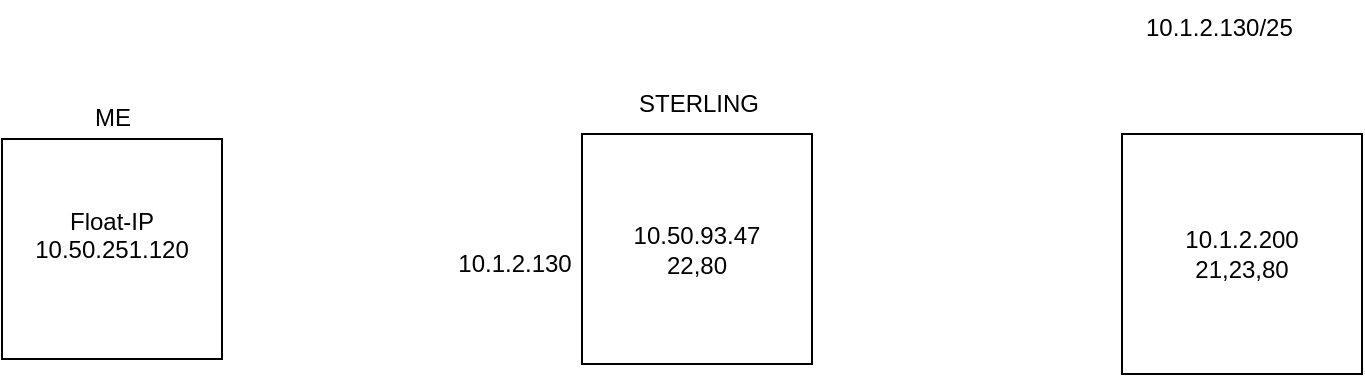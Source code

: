 <mxfile version="28.1.1">
  <diagram name="Page-1" id="9suY4JIQJENYd-3QamIk">
    <mxGraphModel dx="1042" dy="547" grid="1" gridSize="10" guides="1" tooltips="1" connect="1" arrows="1" fold="1" page="1" pageScale="1" pageWidth="850" pageHeight="1100" math="0" shadow="0">
      <root>
        <mxCell id="0" />
        <mxCell id="1" parent="0" />
        <mxCell id="RbsaDlX57cV3KOvRGJUV-1" value="&lt;div&gt;Float-IP&lt;/div&gt;&lt;div&gt;10.50.251.120&lt;/div&gt;&lt;div&gt;&lt;br&gt;&lt;/div&gt;" style="whiteSpace=wrap;html=1;aspect=fixed;" parent="1" vertex="1">
          <mxGeometry x="100" y="120.5" width="110" height="110" as="geometry" />
        </mxCell>
        <mxCell id="RbsaDlX57cV3KOvRGJUV-2" value="ME" style="text;html=1;align=center;verticalAlign=middle;resizable=0;points=[];autosize=1;strokeColor=none;fillColor=none;" parent="1" vertex="1">
          <mxGeometry x="135" y="95" width="40" height="30" as="geometry" />
        </mxCell>
        <mxCell id="RbsaDlX57cV3KOvRGJUV-4" value="10.50.93.47&lt;div&gt;22,80&lt;/div&gt;" style="whiteSpace=wrap;html=1;aspect=fixed;" parent="1" vertex="1">
          <mxGeometry x="390" y="118" width="115" height="115" as="geometry" />
        </mxCell>
        <mxCell id="RbsaDlX57cV3KOvRGJUV-5" value="STERLING" style="text;html=1;align=center;verticalAlign=middle;resizable=0;points=[];autosize=1;strokeColor=none;fillColor=none;" parent="1" vertex="1">
          <mxGeometry x="407.5" y="88" width="80" height="30" as="geometry" />
        </mxCell>
        <mxCell id="RbsaDlX57cV3KOvRGJUV-7" value="10.1.2.130/25" style="text;whiteSpace=wrap;html=1;" parent="1" vertex="1">
          <mxGeometry x="670" y="51" width="110" height="40" as="geometry" />
        </mxCell>
        <mxCell id="RbsaDlX57cV3KOvRGJUV-8" value="10.1.2.200&lt;div&gt;21,23,80&lt;/div&gt;" style="whiteSpace=wrap;html=1;aspect=fixed;" parent="1" vertex="1">
          <mxGeometry x="660" y="118" width="120" height="120" as="geometry" />
        </mxCell>
        <mxCell id="RbsaDlX57cV3KOvRGJUV-10" value="10.1.2.130" style="text;html=1;align=center;verticalAlign=middle;resizable=0;points=[];autosize=1;strokeColor=none;fillColor=none;" parent="1" vertex="1">
          <mxGeometry x="316" y="168" width="80" height="30" as="geometry" />
        </mxCell>
      </root>
    </mxGraphModel>
  </diagram>
</mxfile>

